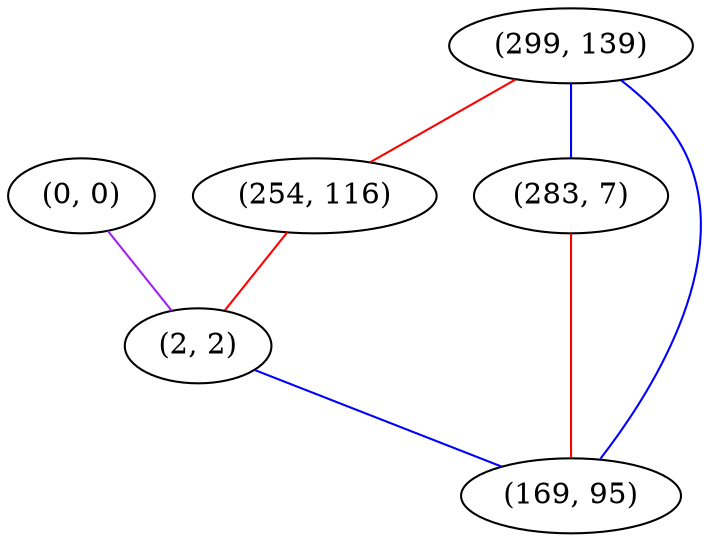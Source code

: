 graph "" {
"(0, 0)";
"(299, 139)";
"(254, 116)";
"(2, 2)";
"(283, 7)";
"(169, 95)";
"(0, 0)" -- "(2, 2)"  [color=purple, key=0, weight=4];
"(299, 139)" -- "(254, 116)"  [color=red, key=0, weight=1];
"(299, 139)" -- "(169, 95)"  [color=blue, key=0, weight=3];
"(299, 139)" -- "(283, 7)"  [color=blue, key=0, weight=3];
"(254, 116)" -- "(2, 2)"  [color=red, key=0, weight=1];
"(2, 2)" -- "(169, 95)"  [color=blue, key=0, weight=3];
"(283, 7)" -- "(169, 95)"  [color=red, key=0, weight=1];
}
